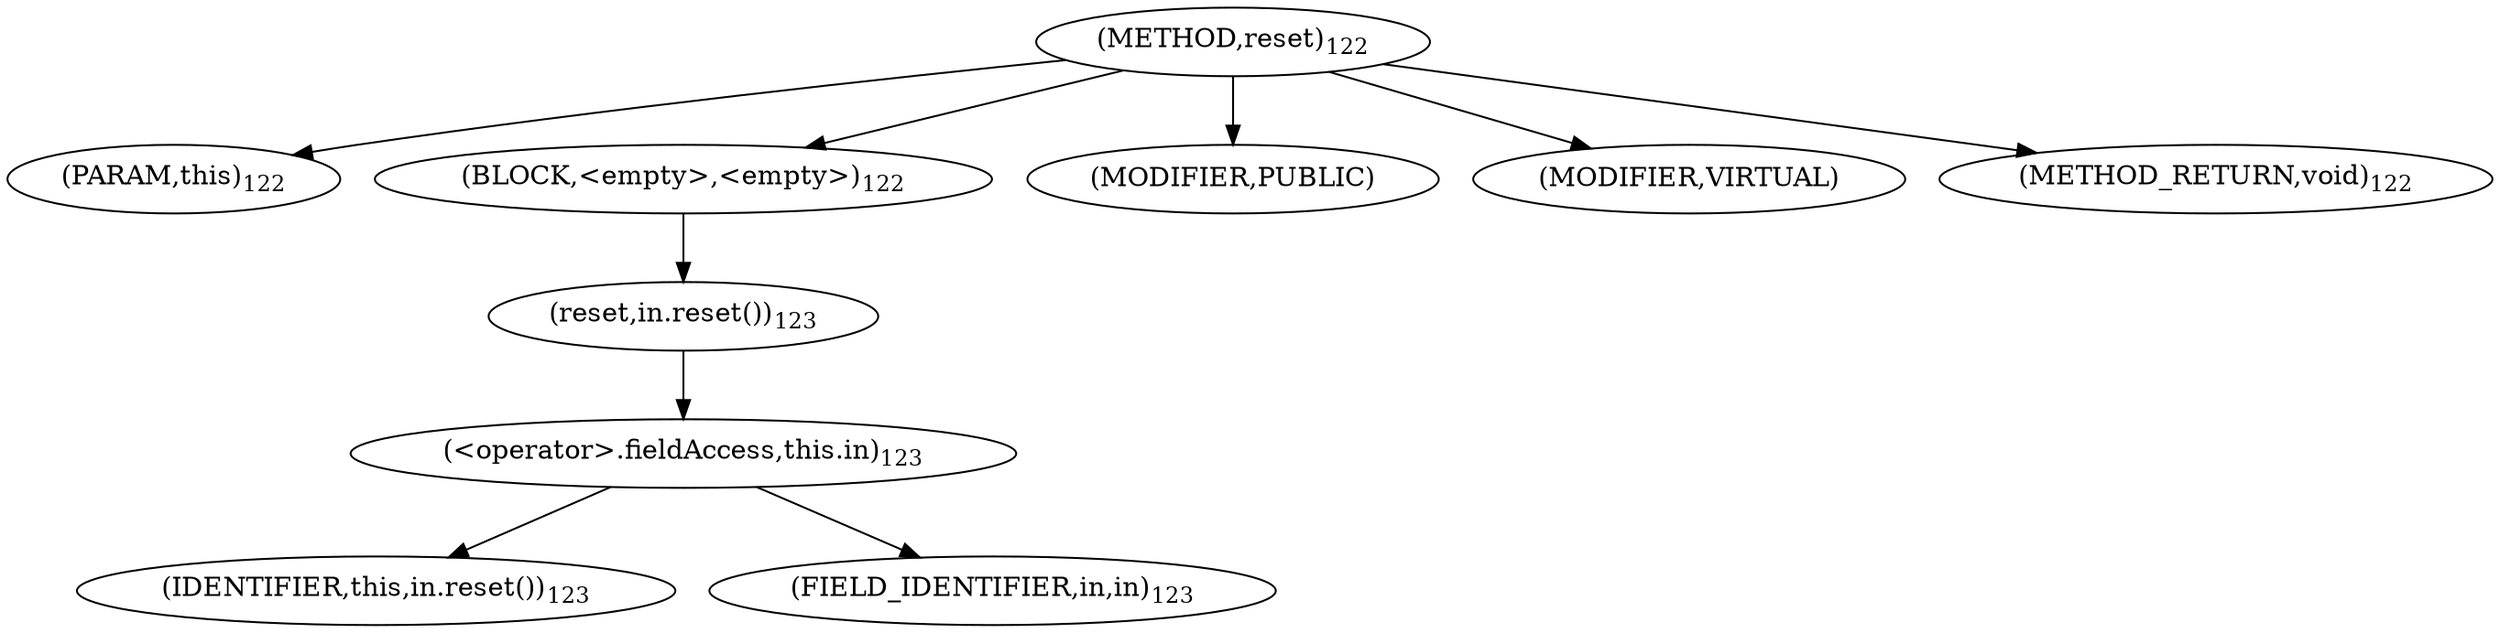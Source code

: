 digraph "reset" {  
"82" [label = <(METHOD,reset)<SUB>122</SUB>> ]
"83" [label = <(PARAM,this)<SUB>122</SUB>> ]
"84" [label = <(BLOCK,&lt;empty&gt;,&lt;empty&gt;)<SUB>122</SUB>> ]
"85" [label = <(reset,in.reset())<SUB>123</SUB>> ]
"86" [label = <(&lt;operator&gt;.fieldAccess,this.in)<SUB>123</SUB>> ]
"87" [label = <(IDENTIFIER,this,in.reset())<SUB>123</SUB>> ]
"88" [label = <(FIELD_IDENTIFIER,in,in)<SUB>123</SUB>> ]
"89" [label = <(MODIFIER,PUBLIC)> ]
"90" [label = <(MODIFIER,VIRTUAL)> ]
"91" [label = <(METHOD_RETURN,void)<SUB>122</SUB>> ]
  "82" -> "83" 
  "82" -> "84" 
  "82" -> "89" 
  "82" -> "90" 
  "82" -> "91" 
  "84" -> "85" 
  "85" -> "86" 
  "86" -> "87" 
  "86" -> "88" 
}
